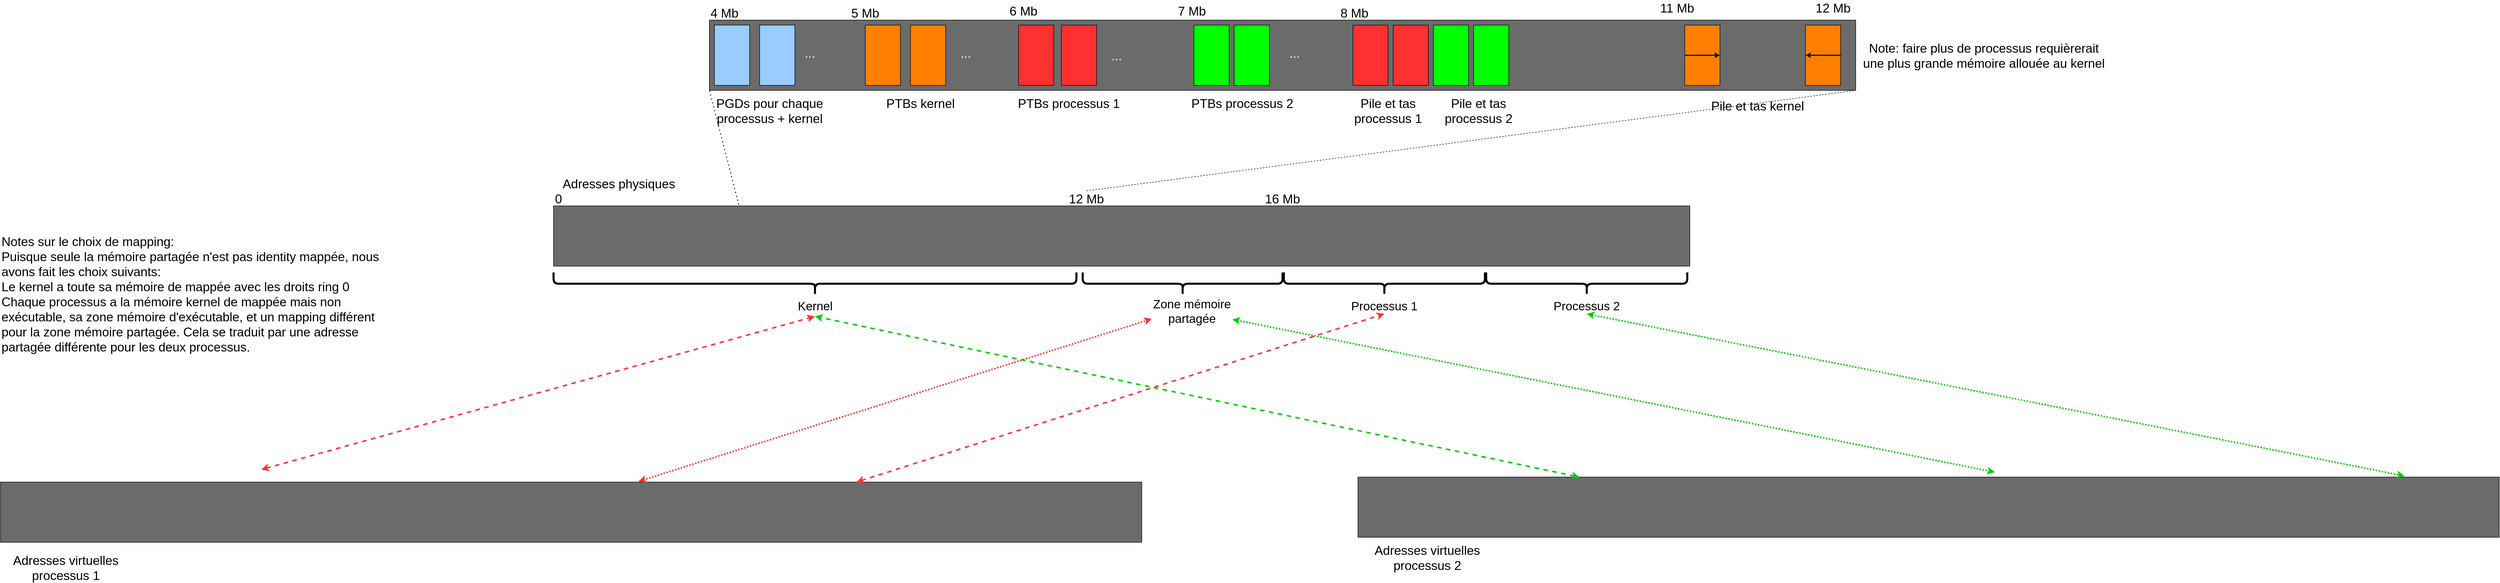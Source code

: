 <mxfile>
    <diagram id="ArCejR78SpGMbt2qCu7n" name="Page-1">
        <mxGraphModel dx="4075" dy="2070" grid="1" gridSize="10" guides="1" tooltips="1" connect="1" arrows="1" fold="1" page="1" pageScale="1" pageWidth="5300" pageHeight="2000" background="#FFFFFF" math="0" shadow="0">
            <root>
                <mxCell id="0"/>
                <mxCell id="1" parent="0"/>
                <mxCell id="4" value="&lt;font style=&quot;font-size: 25px;&quot;&gt;Adresses physiques&lt;/font&gt;" style="text;html=1;strokeColor=none;fillColor=none;align=center;verticalAlign=middle;whiteSpace=wrap;rounded=0;" parent="1" vertex="1">
                    <mxGeometry x="1250" y="640" width="260" height="30" as="geometry"/>
                </mxCell>
                <mxCell id="8" value="&lt;font style=&quot;font-size: 25px;&quot;&gt;Adresses virtuelles &lt;br&gt;processus 1&lt;/font&gt;" style="text;html=1;strokeColor=none;fillColor=none;align=center;verticalAlign=middle;whiteSpace=wrap;rounded=0;" parent="1" vertex="1">
                    <mxGeometry x="150" y="1390" width="260" height="60" as="geometry"/>
                </mxCell>
                <mxCell id="9" value="" style="rounded=0;whiteSpace=wrap;html=1;fillColor=#6B6B6B;" parent="1" vertex="1">
                    <mxGeometry x="150" y="1250" width="2270" height="120" as="geometry"/>
                </mxCell>
                <mxCell id="10" value="" style="rounded=0;whiteSpace=wrap;html=1;fillColor=#6B6B6B;" parent="1" vertex="1">
                    <mxGeometry x="1250" y="700" width="2260" height="120" as="geometry"/>
                </mxCell>
                <mxCell id="11" value="&lt;span style=&quot;font-size: 25px;&quot;&gt;0&lt;/span&gt;" style="text;html=1;strokeColor=none;fillColor=none;align=center;verticalAlign=middle;whiteSpace=wrap;rounded=0;" parent="1" vertex="1">
                    <mxGeometry x="1250" y="670" width="20" height="30" as="geometry"/>
                </mxCell>
                <mxCell id="14" value="&lt;span style=&quot;font-size: 25px;&quot;&gt;12 Mb&lt;/span&gt;" style="text;html=1;strokeColor=none;fillColor=none;align=center;verticalAlign=middle;whiteSpace=wrap;rounded=0;" parent="1" vertex="1">
                    <mxGeometry x="2260" y="670" width="100" height="30" as="geometry"/>
                </mxCell>
                <mxCell id="15" value="&lt;span style=&quot;font-size: 25px;&quot;&gt;16 Mb&lt;/span&gt;" style="text;html=1;strokeColor=none;fillColor=none;align=center;verticalAlign=middle;whiteSpace=wrap;rounded=0;" parent="1" vertex="1">
                    <mxGeometry x="2660" y="670" width="80" height="30" as="geometry"/>
                </mxCell>
                <mxCell id="16" value="" style="shape=curlyBracket;whiteSpace=wrap;html=1;rounded=1;flipH=1;labelPosition=right;verticalLabelPosition=middle;align=left;verticalAlign=middle;fillColor=#FFFFFF;rotation=90;strokeWidth=4;" parent="1" vertex="1">
                    <mxGeometry x="1747.5" y="335" width="45" height="1040" as="geometry"/>
                </mxCell>
                <mxCell id="17" value="&lt;font style=&quot;font-size: 24px;&quot;&gt;Kernel&lt;/font&gt;" style="text;html=1;strokeColor=none;fillColor=none;align=center;verticalAlign=middle;whiteSpace=wrap;rounded=0;strokeWidth=4;" parent="1" vertex="1">
                    <mxGeometry x="1732.5" y="880" width="75" height="40" as="geometry"/>
                </mxCell>
                <mxCell id="18" value="" style="shape=curlyBracket;whiteSpace=wrap;html=1;rounded=1;flipH=1;labelPosition=right;verticalLabelPosition=middle;align=left;verticalAlign=middle;fillColor=#FFFFFF;rotation=90;strokeWidth=4;" parent="1" vertex="1">
                    <mxGeometry x="2478.75" y="656.25" width="45" height="397.5" as="geometry"/>
                </mxCell>
                <mxCell id="19" value="" style="shape=curlyBracket;whiteSpace=wrap;html=1;rounded=1;flipH=1;labelPosition=right;verticalLabelPosition=middle;align=left;verticalAlign=middle;fillColor=#FFFFFF;rotation=90;strokeWidth=4;" parent="1" vertex="1">
                    <mxGeometry x="2880" y="655" width="45" height="400" as="geometry"/>
                </mxCell>
                <mxCell id="20" value="" style="endArrow=classic;startArrow=classic;html=1;fontSize=24;dashed=1;strokeWidth=3;entryX=0.5;entryY=1;entryDx=0;entryDy=0;fillColor=#f8cecc;strokeColor=#FF3333;" parent="1" edge="1" target="17">
                    <mxGeometry width="50" height="50" relative="1" as="geometry">
                        <mxPoint x="668.75" y="1225" as="sourcePoint"/>
                        <mxPoint x="670.75" y="895" as="targetPoint"/>
                    </mxGeometry>
                </mxCell>
                <mxCell id="24" value="&lt;span style=&quot;font-size: 24px;&quot;&gt;Processus 1&lt;/span&gt;" style="text;html=1;strokeColor=none;fillColor=none;align=center;verticalAlign=middle;whiteSpace=wrap;rounded=0;strokeWidth=4;" parent="1" vertex="1">
                    <mxGeometry x="2826.25" y="885" width="152.5" height="30" as="geometry"/>
                </mxCell>
                <mxCell id="26" value="&lt;span style=&quot;font-size: 24px;&quot;&gt;Zone mémoire partagée&lt;/span&gt;" style="text;html=1;strokeColor=none;fillColor=none;align=center;verticalAlign=middle;whiteSpace=wrap;rounded=0;strokeWidth=4;" parent="1" vertex="1">
                    <mxGeometry x="2440" y="880" width="160" height="60" as="geometry"/>
                </mxCell>
                <mxCell id="28" value="" style="shape=curlyBracket;whiteSpace=wrap;html=1;rounded=1;flipH=1;labelPosition=right;verticalLabelPosition=middle;align=left;verticalAlign=middle;fillColor=#FFFFFF;rotation=90;strokeWidth=4;" parent="1" vertex="1">
                    <mxGeometry x="3282.5" y="655" width="45" height="400" as="geometry"/>
                </mxCell>
                <mxCell id="29" value="&lt;span style=&quot;font-size: 24px;&quot;&gt;Processus 2&lt;/span&gt;" style="text;html=1;strokeColor=none;fillColor=none;align=center;verticalAlign=middle;whiteSpace=wrap;rounded=0;strokeWidth=4;" parent="1" vertex="1">
                    <mxGeometry x="3215" y="885" width="180" height="30" as="geometry"/>
                </mxCell>
                <mxCell id="30" value="" style="rounded=0;whiteSpace=wrap;html=1;fillColor=#6B6B6B;" parent="1" vertex="1">
                    <mxGeometry x="1560" y="330" width="2280" height="140" as="geometry"/>
                </mxCell>
                <mxCell id="31" value="&lt;span style=&quot;font-size: 25px;&quot;&gt;4 Mb&lt;/span&gt;" style="text;html=1;strokeColor=none;fillColor=none;align=center;verticalAlign=middle;whiteSpace=wrap;rounded=0;" parent="1" vertex="1">
                    <mxGeometry x="1560" y="300" width="60" height="30" as="geometry"/>
                </mxCell>
                <mxCell id="32" value="&lt;span style=&quot;font-size: 25px;&quot;&gt;8 Mb&lt;/span&gt;" style="text;html=1;strokeColor=none;fillColor=none;align=center;verticalAlign=middle;whiteSpace=wrap;rounded=0;" parent="1" vertex="1">
                    <mxGeometry x="2812.5" y="300" width="60" height="30" as="geometry"/>
                </mxCell>
                <mxCell id="33" value="" style="endArrow=none;dashed=1;html=1;dashPattern=1 3;strokeWidth=2;fontFamily=Helvetica;fontSize=25;entryX=0;entryY=1;entryDx=0;entryDy=0;exitX=0.163;exitY=-0.023;exitDx=0;exitDy=0;exitPerimeter=0;" parent="1" source="10" target="30" edge="1">
                    <mxGeometry width="50" height="50" relative="1" as="geometry">
                        <mxPoint x="1570" y="680" as="sourcePoint"/>
                        <mxPoint x="1620" y="640" as="targetPoint"/>
                    </mxGeometry>
                </mxCell>
                <mxCell id="35" value="" style="endArrow=none;dashed=1;html=1;fontFamily=Helvetica;fontSize=25;exitX=0.5;exitY=0;exitDx=0;exitDy=0;entryX=1;entryY=1;entryDx=0;entryDy=0;" parent="1" source="14" target="30" edge="1">
                    <mxGeometry width="50" height="50" relative="1" as="geometry">
                        <mxPoint x="1870" y="670" as="sourcePoint"/>
                        <mxPoint x="2630" y="470" as="targetPoint"/>
                    </mxGeometry>
                </mxCell>
                <mxCell id="36" value="" style="endArrow=classic;startArrow=classic;html=1;fontSize=24;dashed=1;strokeWidth=3;entryX=0.5;entryY=1;entryDx=0;entryDy=0;exitX=0.75;exitY=0;exitDx=0;exitDy=0;strokeColor=#FF3333;" parent="1" edge="1" target="24" source="9">
                    <mxGeometry width="50" height="50" relative="1" as="geometry">
                        <mxPoint x="1801.5" y="1225" as="sourcePoint"/>
                        <mxPoint x="1803.5" y="895" as="targetPoint"/>
                    </mxGeometry>
                </mxCell>
                <mxCell id="41" value="&lt;span style=&quot;font-size: 25px;&quot;&gt;5 Mb&lt;/span&gt;" style="text;html=1;strokeColor=none;fillColor=none;align=center;verticalAlign=middle;whiteSpace=wrap;rounded=0;" parent="1" vertex="1">
                    <mxGeometry x="1840" y="300" width="60" height="30" as="geometry"/>
                </mxCell>
                <mxCell id="42" value="&lt;span style=&quot;color: rgb(0, 0, 0); font-family: Helvetica; font-size: 25px; font-style: normal; font-variant-ligatures: normal; font-variant-caps: normal; font-weight: 400; letter-spacing: normal; orphans: 2; text-align: center; text-indent: 0px; text-transform: none; widows: 2; word-spacing: 0px; -webkit-text-stroke-width: 0px; background-color: rgb(251, 251, 251); text-decoration-thickness: initial; text-decoration-style: initial; text-decoration-color: initial; float: none; display: inline !important;&quot;&gt;6 Mb&lt;/span&gt;" style="text;whiteSpace=wrap;html=1;fontSize=25;fontFamily=Helvetica;" parent="1" vertex="1">
                    <mxGeometry x="2155" y="290" width="90" height="50" as="geometry"/>
                </mxCell>
                <mxCell id="43" value="&lt;span style=&quot;color: rgb(0, 0, 0); font-family: Helvetica; font-size: 25px; font-style: normal; font-variant-ligatures: normal; font-variant-caps: normal; font-weight: 400; letter-spacing: normal; orphans: 2; text-align: center; text-indent: 0px; text-transform: none; widows: 2; word-spacing: 0px; -webkit-text-stroke-width: 0px; background-color: rgb(251, 251, 251); text-decoration-thickness: initial; text-decoration-style: initial; text-decoration-color: initial; float: none; display: inline !important;&quot;&gt;7 Mb&lt;/span&gt;" style="text;whiteSpace=wrap;html=1;fontSize=25;fontFamily=Helvetica;" parent="1" vertex="1">
                    <mxGeometry x="2490" y="290" width="90" height="50" as="geometry"/>
                </mxCell>
                <mxCell id="45" value="" style="endArrow=classic;startArrow=classic;html=1;fontSize=24;dashed=1;strokeWidth=3;dashPattern=1 1;entryX=0;entryY=0.75;entryDx=0;entryDy=0;strokeColor=#FF3333;exitX=0.559;exitY=-0.011;exitDx=0;exitDy=0;exitPerimeter=0;" parent="1" edge="1" target="26" source="9">
                    <mxGeometry width="50" height="50" relative="1" as="geometry">
                        <mxPoint x="1424" y="1230" as="sourcePoint"/>
                        <mxPoint x="1423.75" y="920" as="targetPoint"/>
                    </mxGeometry>
                </mxCell>
                <mxCell id="47" value="" style="rounded=0;whiteSpace=wrap;html=1;fontFamily=Helvetica;fontSize=25;fillColor=#99CCFF;" parent="1" vertex="1">
                    <mxGeometry x="1570" y="340" width="70" height="120" as="geometry"/>
                </mxCell>
                <mxCell id="48" value="" style="rounded=0;whiteSpace=wrap;html=1;fontFamily=Helvetica;fontSize=25;fillColor=#99CCFF;" parent="1" vertex="1">
                    <mxGeometry x="1660" y="340" width="70" height="120" as="geometry"/>
                </mxCell>
                <mxCell id="49" value="" style="rounded=0;whiteSpace=wrap;html=1;fontFamily=Helvetica;fontSize=25;fillColor=#FF3030;" parent="1" vertex="1">
                    <mxGeometry x="2175" y="340" width="70" height="120" as="geometry"/>
                </mxCell>
                <mxCell id="51" value="" style="rounded=0;whiteSpace=wrap;html=1;fontFamily=Helvetica;fontSize=25;fillColor=#00FF00;" parent="1" vertex="1">
                    <mxGeometry x="2523.75" y="340" width="70" height="120" as="geometry"/>
                </mxCell>
                <mxCell id="55" value="" style="rounded=0;whiteSpace=wrap;html=1;fontFamily=Helvetica;fontSize=25;fillColor=#FF3030;" parent="1" vertex="1">
                    <mxGeometry x="2260" y="340" width="70" height="120" as="geometry"/>
                </mxCell>
                <mxCell id="56" value="" style="rounded=0;whiteSpace=wrap;html=1;fontFamily=Helvetica;fontSize=25;fillColor=#00FF00;" parent="1" vertex="1">
                    <mxGeometry x="2603.75" y="340" width="70" height="120" as="geometry"/>
                </mxCell>
                <mxCell id="59" value="&lt;span style=&quot;font-size: 25px;&quot;&gt;&lt;font color=&quot;#ffffff&quot;&gt;...&lt;/font&gt;&lt;/span&gt;" style="text;html=1;strokeColor=none;fillColor=none;align=center;verticalAlign=middle;whiteSpace=wrap;rounded=0;" parent="1" vertex="1">
                    <mxGeometry x="1730" y="380" width="60" height="30" as="geometry"/>
                </mxCell>
                <mxCell id="60" value="&lt;span style=&quot;font-size: 25px;&quot;&gt;&lt;font color=&quot;#ffffff&quot;&gt;...&lt;/font&gt;&lt;/span&gt;" style="text;html=1;strokeColor=none;fillColor=none;align=center;verticalAlign=middle;whiteSpace=wrap;rounded=0;" parent="1" vertex="1">
                    <mxGeometry x="2340" y="385" width="60" height="30" as="geometry"/>
                </mxCell>
                <mxCell id="61" value="&lt;span style=&quot;font-size: 25px;&quot;&gt;&lt;font color=&quot;#ffffff&quot;&gt;...&lt;/font&gt;&lt;/span&gt;" style="text;html=1;strokeColor=none;fillColor=none;align=center;verticalAlign=middle;whiteSpace=wrap;rounded=0;" parent="1" vertex="1">
                    <mxGeometry x="2693.75" y="380" width="60" height="30" as="geometry"/>
                </mxCell>
                <mxCell id="63" value="&lt;span style=&quot;font-size: 25px;&quot;&gt;PGDs pour chaque processus + kernel&lt;/span&gt;" style="text;html=1;strokeColor=none;fillColor=none;align=center;verticalAlign=middle;whiteSpace=wrap;rounded=0;" parent="1" vertex="1">
                    <mxGeometry x="1560" y="480" width="240" height="60" as="geometry"/>
                </mxCell>
                <mxCell id="64" value="&lt;span style=&quot;font-size: 25px;&quot;&gt;PTBs processus 1&lt;/span&gt;" style="text;html=1;strokeColor=none;fillColor=none;align=center;verticalAlign=middle;whiteSpace=wrap;rounded=0;" parent="1" vertex="1">
                    <mxGeometry x="2155" y="480" width="240" height="30" as="geometry"/>
                </mxCell>
                <mxCell id="65" value="&lt;span style=&quot;font-size: 25px;&quot;&gt;PTBs processus 2&lt;/span&gt;&lt;span style=&quot;color: rgba(0, 0, 0, 0); font-family: monospace; font-size: 0px; text-align: start;&quot;&gt;%3CmxGraphModel%3E%3Croot%3E%3CmxCell%20id%3D%220%22%2F%3E%3CmxCell%20id%3D%221%22%20parent%3D%220%22%2F%3E%3CmxCell%20id%3D%222%22%20value%3D%22%26lt%3Bspan%20style%3D%26quot%3Bfont-size%3A%2025px%3B%26quot%3B%26gt%3BPTBs%20processus%201%26lt%3B%2Fspan%26gt%3B%22%20style%3D%22text%3Bhtml%3D1%3BstrokeColor%3Dnone%3BfillColor%3Dnone%3Balign%3Dcenter%3BverticalAlign%3Dmiddle%3BwhiteSpace%3Dwrap%3Brounded%3D0%3B%22%20vertex%3D%221%22%20parent%3D%221%22%3E%3CmxGeometry%20x%3D%22780%22%20y%3D%22470%22%20width%3D%22240%22%20height%3D%2230%22%20as%3D%22geometry%22%2F%3E%3C%2FmxCell%3E%3C%2Froot%3E%3C%2FmxGraphModel%3E&lt;/span&gt;" style="text;html=1;strokeColor=none;fillColor=none;align=center;verticalAlign=middle;whiteSpace=wrap;rounded=0;" parent="1" vertex="1">
                    <mxGeometry x="2500" y="480" width="240" height="30" as="geometry"/>
                </mxCell>
                <mxCell id="66" value="&lt;span style=&quot;font-size: 25px;&quot;&gt;Pile et tas processus 1&lt;/span&gt;" style="text;html=1;strokeColor=none;fillColor=none;align=center;verticalAlign=middle;whiteSpace=wrap;rounded=0;" parent="1" vertex="1">
                    <mxGeometry x="2820" y="480" width="180" height="60" as="geometry"/>
                </mxCell>
                <mxCell id="67" value="&lt;span style=&quot;font-size: 25px;&quot;&gt;Note: faire plus de processus requièrerait une plus grande mémoire allouée au kernel&lt;/span&gt;" style="text;html=1;strokeColor=none;fillColor=none;align=center;verticalAlign=middle;whiteSpace=wrap;rounded=0;" parent="1" vertex="1">
                    <mxGeometry x="3850" y="355" width="490" height="90" as="geometry"/>
                </mxCell>
                <mxCell id="69" value="" style="rounded=0;whiteSpace=wrap;html=1;fontFamily=Helvetica;fontSize=25;fillColor=#FF3030;" parent="1" vertex="1">
                    <mxGeometry x="2920" y="340" width="70" height="120" as="geometry"/>
                </mxCell>
                <mxCell id="70" value="" style="rounded=0;whiteSpace=wrap;html=1;fontFamily=Helvetica;fontSize=25;fillColor=#00FF00;" parent="1" vertex="1">
                    <mxGeometry x="3000" y="340" width="70" height="120" as="geometry"/>
                </mxCell>
                <mxCell id="71" value="" style="rounded=0;whiteSpace=wrap;html=1;fontFamily=Helvetica;fontSize=25;fillColor=#00FF00;" parent="1" vertex="1">
                    <mxGeometry x="3080" y="340" width="70" height="120" as="geometry"/>
                </mxCell>
                <mxCell id="72" value="&lt;span style=&quot;font-size: 25px;&quot;&gt;Pile et tas processus 2&lt;/span&gt;" style="text;html=1;strokeColor=none;fillColor=none;align=center;verticalAlign=middle;whiteSpace=wrap;rounded=0;" parent="1" vertex="1">
                    <mxGeometry x="3000" y="480" width="180" height="60" as="geometry"/>
                </mxCell>
                <mxCell id="73" value="&lt;span style=&quot;font-size: 25px;&quot;&gt;12 Mb&lt;/span&gt;" style="text;html=1;strokeColor=none;fillColor=none;align=center;verticalAlign=middle;whiteSpace=wrap;rounded=0;" parent="1" vertex="1">
                    <mxGeometry x="3740" y="290" width="110" height="30" as="geometry"/>
                </mxCell>
                <mxCell id="75" value="" style="rounded=0;whiteSpace=wrap;html=1;fontFamily=Helvetica;fontSize=25;fillColor=#FF3030;" parent="1" vertex="1">
                    <mxGeometry x="2840" y="340" width="70" height="120" as="geometry"/>
                </mxCell>
                <mxCell id="77" value="&lt;span style=&quot;font-size: 25px;&quot;&gt;PTBs kernel&lt;/span&gt;" style="text;html=1;strokeColor=none;fillColor=none;align=center;verticalAlign=middle;whiteSpace=wrap;rounded=0;" parent="1" vertex="1">
                    <mxGeometry x="1860" y="480" width="240" height="30" as="geometry"/>
                </mxCell>
                <mxCell id="78" value="" style="rounded=0;whiteSpace=wrap;html=1;fontFamily=Helvetica;fontSize=25;fillColor=#FF8000;" parent="1" vertex="1">
                    <mxGeometry x="3500" y="340" width="70" height="120" as="geometry"/>
                </mxCell>
                <mxCell id="79" value="&lt;span style=&quot;font-size: 25px;&quot;&gt;11 Mb&lt;/span&gt;" style="text;html=1;strokeColor=none;fillColor=none;align=center;verticalAlign=middle;whiteSpace=wrap;rounded=0;" parent="1" vertex="1">
                    <mxGeometry x="3430" y="290" width="110" height="30" as="geometry"/>
                </mxCell>
                <mxCell id="80" value="" style="rounded=0;whiteSpace=wrap;html=1;fontFamily=Helvetica;fontSize=25;fillColor=#FF8000;" parent="1" vertex="1">
                    <mxGeometry x="3740" y="340" width="70" height="120" as="geometry"/>
                </mxCell>
                <mxCell id="81" value="" style="endArrow=classic;html=1;strokeWidth=2;fontFamily=Helvetica;fontSize=25;fontColor=#FFFFFF;startSize=2;jumpSize=2;exitX=0;exitY=0.5;exitDx=0;exitDy=0;endSize=5;" parent="1" source="78" edge="1">
                    <mxGeometry width="50" height="50" relative="1" as="geometry">
                        <mxPoint x="3610" y="410" as="sourcePoint"/>
                        <mxPoint x="3570" y="400" as="targetPoint"/>
                    </mxGeometry>
                </mxCell>
                <mxCell id="82" value="" style="endArrow=classic;html=1;strokeWidth=2;fontFamily=Helvetica;fontSize=25;fontColor=#FFFFFF;startSize=2;jumpSize=2;exitX=1;exitY=0.5;exitDx=0;exitDy=0;endSize=5;entryX=0;entryY=0.5;entryDx=0;entryDy=0;" parent="1" source="80" target="80" edge="1">
                    <mxGeometry width="50" height="50" relative="1" as="geometry">
                        <mxPoint x="3510.0" y="410.0" as="sourcePoint"/>
                        <mxPoint x="3580.0" y="410.0" as="targetPoint"/>
                    </mxGeometry>
                </mxCell>
                <mxCell id="83" value="&lt;span style=&quot;font-size: 25px;&quot;&gt;Pile et tas kernel&lt;/span&gt;" style="text;html=1;strokeColor=none;fillColor=none;align=center;verticalAlign=middle;whiteSpace=wrap;rounded=0;" parent="1" vertex="1">
                    <mxGeometry x="3500" y="470" width="290" height="60" as="geometry"/>
                </mxCell>
                <mxCell id="84" value="" style="rounded=0;whiteSpace=wrap;html=1;fontFamily=Helvetica;fontSize=25;fillColor=#FF8000;" parent="1" vertex="1">
                    <mxGeometry x="1870" y="340" width="70" height="120" as="geometry"/>
                </mxCell>
                <mxCell id="85" value="" style="rounded=0;whiteSpace=wrap;html=1;fontFamily=Helvetica;fontSize=25;fillColor=#FF8000;" parent="1" vertex="1">
                    <mxGeometry x="1960" y="340" width="70" height="120" as="geometry"/>
                </mxCell>
                <mxCell id="86" value="&lt;span style=&quot;font-size: 25px;&quot;&gt;&lt;font color=&quot;#ffffff&quot;&gt;...&lt;/font&gt;&lt;/span&gt;" style="text;html=1;strokeColor=none;fillColor=none;align=center;verticalAlign=middle;whiteSpace=wrap;rounded=0;" parent="1" vertex="1">
                    <mxGeometry x="2040" y="380" width="60" height="30" as="geometry"/>
                </mxCell>
                <mxCell id="87" value="&lt;font style=&quot;font-size: 25px;&quot;&gt;Adresses virtuelles &lt;br&gt;processus 2&lt;/font&gt;" style="text;html=1;strokeColor=none;fillColor=none;align=center;verticalAlign=middle;whiteSpace=wrap;rounded=0;" vertex="1" parent="1">
                    <mxGeometry x="2857.5" y="1370" width="260" height="60" as="geometry"/>
                </mxCell>
                <mxCell id="88" value="" style="rounded=0;whiteSpace=wrap;html=1;fillColor=#6B6B6B;" vertex="1" parent="1">
                    <mxGeometry x="2850" y="1240" width="2270" height="120" as="geometry"/>
                </mxCell>
                <mxCell id="89" value="" style="endArrow=classic;startArrow=classic;html=1;fontSize=24;dashed=1;strokeWidth=3;entryX=0.5;entryY=1;entryDx=0;entryDy=0;exitX=0.194;exitY=0;exitDx=0;exitDy=0;exitPerimeter=0;strokeColor=#00CC00;" edge="1" parent="1" source="88" target="17">
                    <mxGeometry width="50" height="50" relative="1" as="geometry">
                        <mxPoint x="3400" y="1110" as="sourcePoint"/>
                        <mxPoint x="1770" y="950" as="targetPoint"/>
                        <Array as="points"/>
                    </mxGeometry>
                </mxCell>
                <mxCell id="90" value="" style="endArrow=classic;startArrow=classic;html=1;fontSize=24;dashed=1;strokeWidth=3;dashPattern=1 1;entryX=0.558;entryY=-0.081;entryDx=0;entryDy=0;entryPerimeter=0;strokeColor=#00CC00;" edge="1" parent="1" source="26" target="88">
                    <mxGeometry width="50" height="50" relative="1" as="geometry">
                        <mxPoint x="2600" y="940" as="sourcePoint"/>
                        <mxPoint x="4926.0" y="680" as="targetPoint"/>
                    </mxGeometry>
                </mxCell>
                <mxCell id="91" value="" style="endArrow=classic;startArrow=classic;html=1;fontSize=24;dashed=1;strokeWidth=3;dashPattern=1 1;exitX=0.5;exitY=1;exitDx=0;exitDy=0;entryX=0.917;entryY=-0.018;entryDx=0;entryDy=0;entryPerimeter=0;strokeColor=#00CC00;" edge="1" parent="1" source="29" target="88">
                    <mxGeometry width="50" height="50" relative="1" as="geometry">
                        <mxPoint x="3420" y="920" as="sourcePoint"/>
                        <mxPoint x="4930" y="1200" as="targetPoint"/>
                    </mxGeometry>
                </mxCell>
                <mxCell id="92" value="&lt;div style=&quot;&quot;&gt;&lt;span style=&quot;font-size: 25px; background-color: initial;&quot;&gt;Notes sur le choix de mapping:&lt;/span&gt;&lt;/div&gt;&lt;div style=&quot;&quot;&gt;&lt;span style=&quot;font-size: 25px;&quot;&gt;Puisque seule la mémoire partagée n'est pas identity mappée, nous avons fait les choix suivants:&lt;/span&gt;&lt;/div&gt;&lt;div style=&quot;&quot;&gt;&lt;span style=&quot;font-size: 25px;&quot;&gt;Le kernel a toute sa mémoire de mappée avec les droits ring 0&lt;/span&gt;&lt;/div&gt;&lt;div style=&quot;&quot;&gt;&lt;span style=&quot;font-size: 25px;&quot;&gt;Chaque processus a la mémoire kernel de mappée mais non exécutable, sa zone mémoire d'exécutable, et un mapping différent pour la zone mémoire partagée. Cela se traduit par une adresse partagée différente pour les deux processus.&lt;/span&gt;&lt;/div&gt;" style="text;html=1;strokeColor=none;fillColor=none;align=left;verticalAlign=middle;whiteSpace=wrap;rounded=0;" vertex="1" parent="1">
                    <mxGeometry x="150" y="760" width="770" height="230" as="geometry"/>
                </mxCell>
            </root>
        </mxGraphModel>
    </diagram>
</mxfile>
